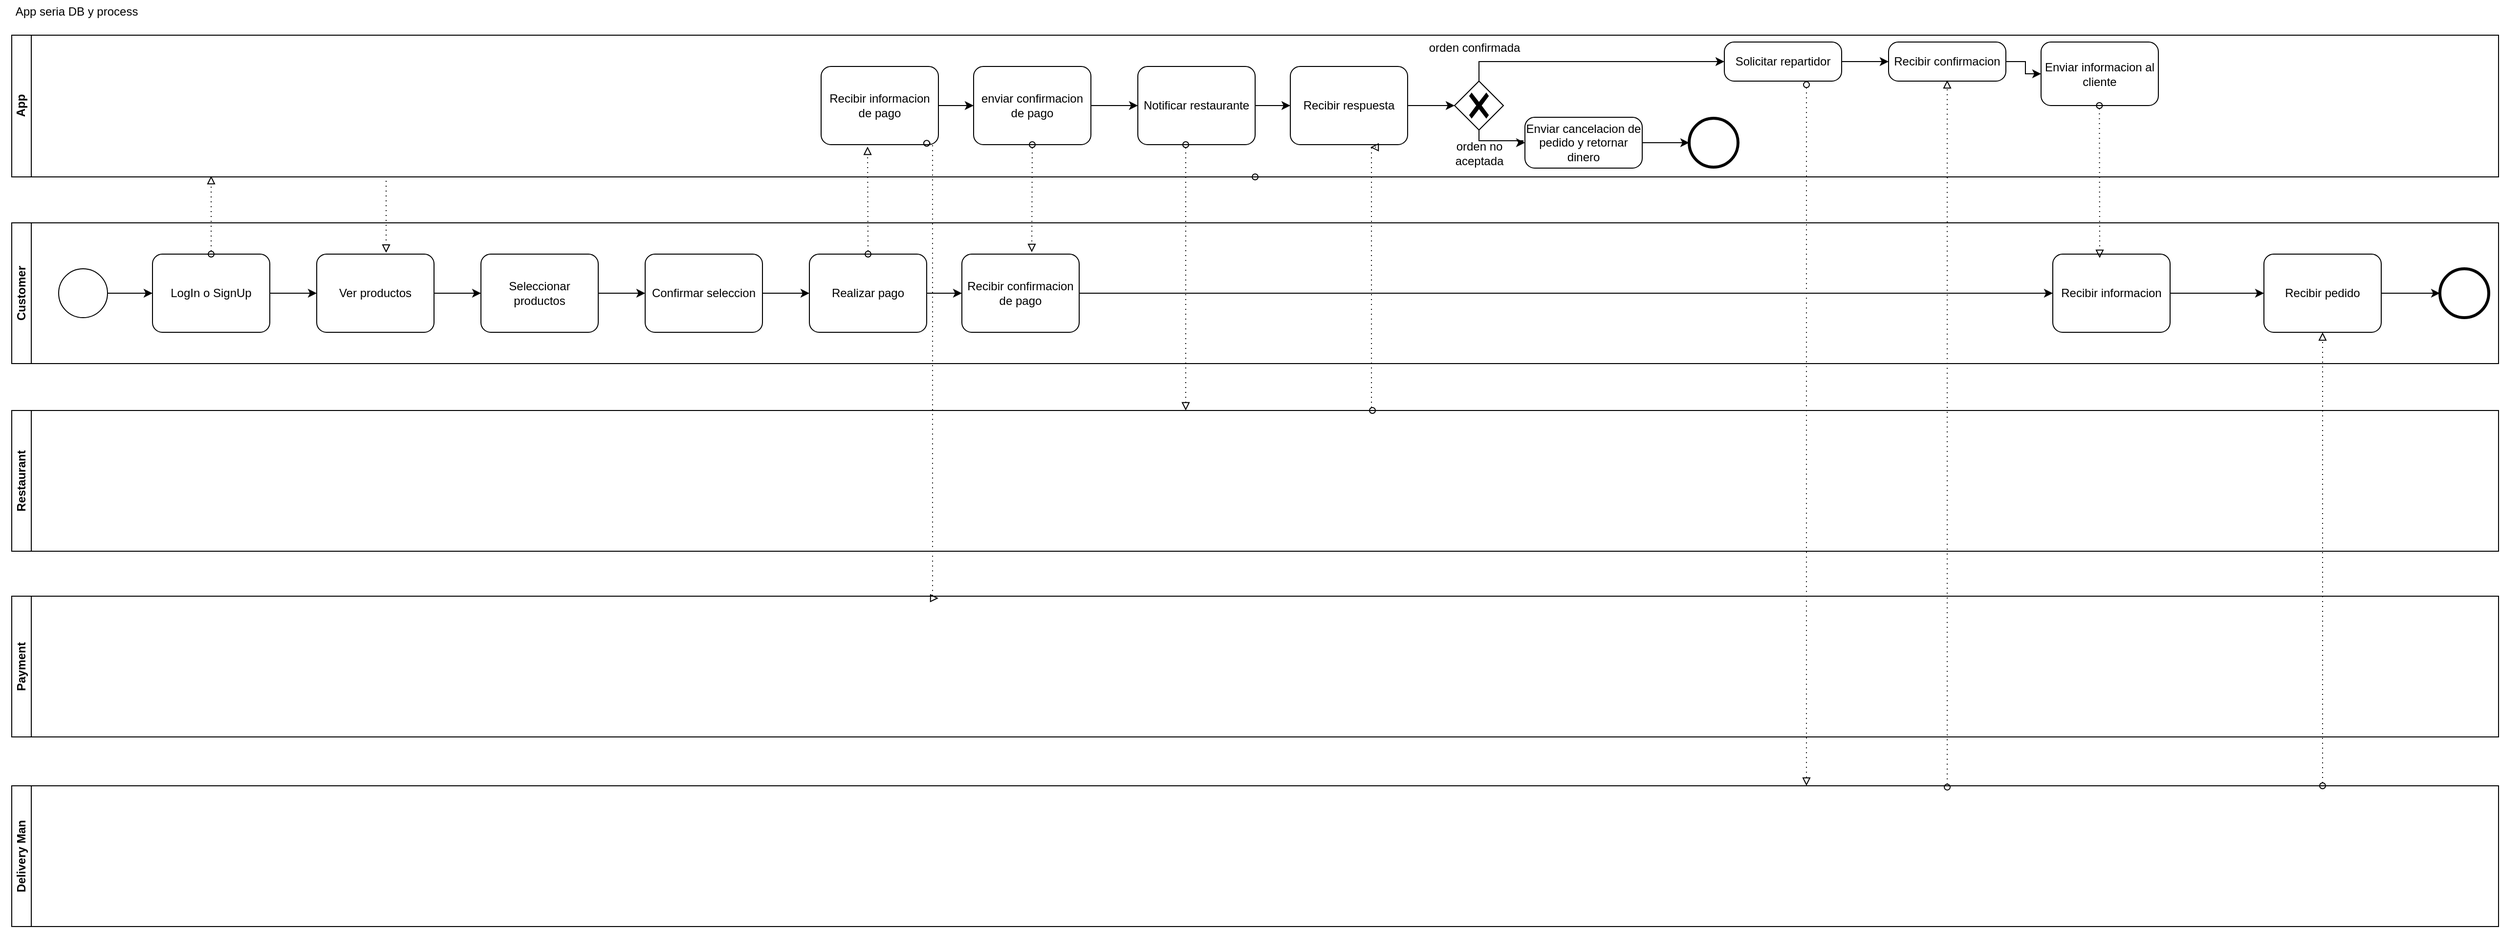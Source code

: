 <mxfile version="24.2.5" type="device">
  <diagram name="Page-1" id="yjDU_h8NxSPcD27Fw5-Q">
    <mxGraphModel dx="956" dy="1662" grid="1" gridSize="12" guides="1" tooltips="1" connect="1" arrows="1" fold="1" page="1" pageScale="1" pageWidth="850" pageHeight="1100" math="0" shadow="0">
      <root>
        <mxCell id="0" />
        <mxCell id="1" parent="0" />
        <mxCell id="djFW_DT7Vp9UyQ-FkoS0-1" value="Customer" style="swimlane;startSize=20;horizontal=0;html=1;whiteSpace=wrap;" vertex="1" parent="1">
          <mxGeometry x="96" y="96" width="2544" height="144" as="geometry" />
        </mxCell>
        <mxCell id="djFW_DT7Vp9UyQ-FkoS0-5" value="" style="points=[[0.145,0.145,0],[0.5,0,0],[0.855,0.145,0],[1,0.5,0],[0.855,0.855,0],[0.5,1,0],[0.145,0.855,0],[0,0.5,0]];shape=mxgraph.bpmn.event;html=1;verticalLabelPosition=bottom;labelBackgroundColor=#ffffff;verticalAlign=top;align=center;perimeter=ellipsePerimeter;outlineConnect=0;aspect=fixed;outline=standard;symbol=general;" vertex="1" parent="djFW_DT7Vp9UyQ-FkoS0-1">
          <mxGeometry x="48" y="47" width="50" height="50" as="geometry" />
        </mxCell>
        <mxCell id="djFW_DT7Vp9UyQ-FkoS0-6" value="LogIn o SignUp" style="points=[[0.25,0,0],[0.5,0,0],[0.75,0,0],[1,0.25,0],[1,0.5,0],[1,0.75,0],[0.75,1,0],[0.5,1,0],[0.25,1,0],[0,0.75,0],[0,0.5,0],[0,0.25,0]];shape=mxgraph.bpmn.task;whiteSpace=wrap;rectStyle=rounded;size=10;html=1;container=1;expand=0;collapsible=0;taskMarker=abstract;" vertex="1" parent="djFW_DT7Vp9UyQ-FkoS0-1">
          <mxGeometry x="144" y="32" width="120" height="80" as="geometry" />
        </mxCell>
        <mxCell id="djFW_DT7Vp9UyQ-FkoS0-7" style="edgeStyle=orthogonalEdgeStyle;rounded=0;orthogonalLoop=1;jettySize=auto;html=1;entryX=0;entryY=0.5;entryDx=0;entryDy=0;entryPerimeter=0;" edge="1" parent="djFW_DT7Vp9UyQ-FkoS0-1" source="djFW_DT7Vp9UyQ-FkoS0-5" target="djFW_DT7Vp9UyQ-FkoS0-6">
          <mxGeometry relative="1" as="geometry" />
        </mxCell>
        <mxCell id="djFW_DT7Vp9UyQ-FkoS0-10" value="Ver productos" style="points=[[0.25,0,0],[0.5,0,0],[0.75,0,0],[1,0.25,0],[1,0.5,0],[1,0.75,0],[0.75,1,0],[0.5,1,0],[0.25,1,0],[0,0.75,0],[0,0.5,0],[0,0.25,0]];shape=mxgraph.bpmn.task;whiteSpace=wrap;rectStyle=rounded;size=10;html=1;container=1;expand=0;collapsible=0;taskMarker=abstract;" vertex="1" parent="djFW_DT7Vp9UyQ-FkoS0-1">
          <mxGeometry x="312" y="32" width="120" height="80" as="geometry" />
        </mxCell>
        <mxCell id="djFW_DT7Vp9UyQ-FkoS0-12" style="edgeStyle=orthogonalEdgeStyle;rounded=0;orthogonalLoop=1;jettySize=auto;html=1;entryX=0;entryY=0.5;entryDx=0;entryDy=0;entryPerimeter=0;" edge="1" parent="djFW_DT7Vp9UyQ-FkoS0-1" source="djFW_DT7Vp9UyQ-FkoS0-6" target="djFW_DT7Vp9UyQ-FkoS0-10">
          <mxGeometry relative="1" as="geometry" />
        </mxCell>
        <mxCell id="djFW_DT7Vp9UyQ-FkoS0-13" value="Seleccionar productos" style="points=[[0.25,0,0],[0.5,0,0],[0.75,0,0],[1,0.25,0],[1,0.5,0],[1,0.75,0],[0.75,1,0],[0.5,1,0],[0.25,1,0],[0,0.75,0],[0,0.5,0],[0,0.25,0]];shape=mxgraph.bpmn.task;whiteSpace=wrap;rectStyle=rounded;size=10;html=1;container=1;expand=0;collapsible=0;taskMarker=abstract;" vertex="1" parent="djFW_DT7Vp9UyQ-FkoS0-1">
          <mxGeometry x="480" y="32" width="120" height="80" as="geometry" />
        </mxCell>
        <mxCell id="djFW_DT7Vp9UyQ-FkoS0-15" style="edgeStyle=orthogonalEdgeStyle;rounded=0;orthogonalLoop=1;jettySize=auto;html=1;entryX=0;entryY=0.5;entryDx=0;entryDy=0;entryPerimeter=0;" edge="1" parent="djFW_DT7Vp9UyQ-FkoS0-1" source="djFW_DT7Vp9UyQ-FkoS0-10" target="djFW_DT7Vp9UyQ-FkoS0-13">
          <mxGeometry relative="1" as="geometry" />
        </mxCell>
        <mxCell id="djFW_DT7Vp9UyQ-FkoS0-16" value="Confirmar seleccion" style="points=[[0.25,0,0],[0.5,0,0],[0.75,0,0],[1,0.25,0],[1,0.5,0],[1,0.75,0],[0.75,1,0],[0.5,1,0],[0.25,1,0],[0,0.75,0],[0,0.5,0],[0,0.25,0]];shape=mxgraph.bpmn.task;whiteSpace=wrap;rectStyle=rounded;size=10;html=1;container=1;expand=0;collapsible=0;taskMarker=abstract;" vertex="1" parent="djFW_DT7Vp9UyQ-FkoS0-1">
          <mxGeometry x="648" y="32" width="120" height="80" as="geometry" />
        </mxCell>
        <mxCell id="djFW_DT7Vp9UyQ-FkoS0-17" style="edgeStyle=orthogonalEdgeStyle;rounded=0;orthogonalLoop=1;jettySize=auto;html=1;entryX=0;entryY=0.5;entryDx=0;entryDy=0;entryPerimeter=0;" edge="1" parent="djFW_DT7Vp9UyQ-FkoS0-1" source="djFW_DT7Vp9UyQ-FkoS0-13" target="djFW_DT7Vp9UyQ-FkoS0-16">
          <mxGeometry relative="1" as="geometry" />
        </mxCell>
        <mxCell id="djFW_DT7Vp9UyQ-FkoS0-18" value="Realizar pago" style="points=[[0.25,0,0],[0.5,0,0],[0.75,0,0],[1,0.25,0],[1,0.5,0],[1,0.75,0],[0.75,1,0],[0.5,1,0],[0.25,1,0],[0,0.75,0],[0,0.5,0],[0,0.25,0]];shape=mxgraph.bpmn.task;whiteSpace=wrap;rectStyle=rounded;size=10;html=1;container=1;expand=0;collapsible=0;taskMarker=abstract;" vertex="1" parent="djFW_DT7Vp9UyQ-FkoS0-1">
          <mxGeometry x="816" y="32" width="120" height="80" as="geometry" />
        </mxCell>
        <mxCell id="djFW_DT7Vp9UyQ-FkoS0-19" style="edgeStyle=orthogonalEdgeStyle;rounded=0;orthogonalLoop=1;jettySize=auto;html=1;entryX=0;entryY=0.5;entryDx=0;entryDy=0;entryPerimeter=0;" edge="1" parent="djFW_DT7Vp9UyQ-FkoS0-1" source="djFW_DT7Vp9UyQ-FkoS0-16" target="djFW_DT7Vp9UyQ-FkoS0-18">
          <mxGeometry relative="1" as="geometry" />
        </mxCell>
        <mxCell id="djFW_DT7Vp9UyQ-FkoS0-23" value="Recibir confirmacion de pago" style="points=[[0.25,0,0],[0.5,0,0],[0.75,0,0],[1,0.25,0],[1,0.5,0],[1,0.75,0],[0.75,1,0],[0.5,1,0],[0.25,1,0],[0,0.75,0],[0,0.5,0],[0,0.25,0]];shape=mxgraph.bpmn.task;whiteSpace=wrap;rectStyle=rounded;size=10;html=1;container=1;expand=0;collapsible=0;taskMarker=abstract;" vertex="1" parent="djFW_DT7Vp9UyQ-FkoS0-1">
          <mxGeometry x="972" y="32" width="120" height="80" as="geometry" />
        </mxCell>
        <mxCell id="djFW_DT7Vp9UyQ-FkoS0-24" style="edgeStyle=orthogonalEdgeStyle;rounded=0;orthogonalLoop=1;jettySize=auto;html=1;entryX=0;entryY=0.5;entryDx=0;entryDy=0;entryPerimeter=0;" edge="1" parent="djFW_DT7Vp9UyQ-FkoS0-1" source="djFW_DT7Vp9UyQ-FkoS0-18" target="djFW_DT7Vp9UyQ-FkoS0-23">
          <mxGeometry relative="1" as="geometry" />
        </mxCell>
        <mxCell id="djFW_DT7Vp9UyQ-FkoS0-58" value="Recibir informacion" style="points=[[0.25,0,0],[0.5,0,0],[0.75,0,0],[1,0.25,0],[1,0.5,0],[1,0.75,0],[0.75,1,0],[0.5,1,0],[0.25,1,0],[0,0.75,0],[0,0.5,0],[0,0.25,0]];shape=mxgraph.bpmn.task;whiteSpace=wrap;rectStyle=rounded;size=10;html=1;container=1;expand=0;collapsible=0;taskMarker=abstract;" vertex="1" parent="djFW_DT7Vp9UyQ-FkoS0-1">
          <mxGeometry x="2088" y="32" width="120" height="80" as="geometry" />
        </mxCell>
        <mxCell id="djFW_DT7Vp9UyQ-FkoS0-59" style="edgeStyle=orthogonalEdgeStyle;rounded=0;orthogonalLoop=1;jettySize=auto;html=1;entryX=0;entryY=0.5;entryDx=0;entryDy=0;entryPerimeter=0;" edge="1" parent="djFW_DT7Vp9UyQ-FkoS0-1" source="djFW_DT7Vp9UyQ-FkoS0-23" target="djFW_DT7Vp9UyQ-FkoS0-58">
          <mxGeometry relative="1" as="geometry" />
        </mxCell>
        <mxCell id="djFW_DT7Vp9UyQ-FkoS0-62" value="" style="edgeStyle=elbowEdgeStyle;fontSize=12;html=1;endFill=0;startFill=0;endSize=6;startSize=6;dashed=1;dashPattern=1 4;endArrow=block;startArrow=oval;rounded=0;exitX=0.7;exitY=1.092;exitDx=0;exitDy=0;exitPerimeter=0;" edge="1" parent="djFW_DT7Vp9UyQ-FkoS0-1" source="djFW_DT7Vp9UyQ-FkoS0-38">
          <mxGeometry width="160" relative="1" as="geometry">
            <mxPoint x="1838" y="245" as="sourcePoint" />
            <mxPoint x="1836" y="576" as="targetPoint" />
            <Array as="points" />
          </mxGeometry>
        </mxCell>
        <mxCell id="djFW_DT7Vp9UyQ-FkoS0-72" style="edgeStyle=orthogonalEdgeStyle;rounded=0;orthogonalLoop=1;jettySize=auto;html=1;" edge="1" parent="djFW_DT7Vp9UyQ-FkoS0-1" source="djFW_DT7Vp9UyQ-FkoS0-69" target="djFW_DT7Vp9UyQ-FkoS0-71">
          <mxGeometry relative="1" as="geometry" />
        </mxCell>
        <mxCell id="djFW_DT7Vp9UyQ-FkoS0-69" value="Recibir pedido" style="points=[[0.25,0,0],[0.5,0,0],[0.75,0,0],[1,0.25,0],[1,0.5,0],[1,0.75,0],[0.75,1,0],[0.5,1,0],[0.25,1,0],[0,0.75,0],[0,0.5,0],[0,0.25,0]];shape=mxgraph.bpmn.task;whiteSpace=wrap;rectStyle=rounded;size=10;html=1;container=1;expand=0;collapsible=0;taskMarker=abstract;" vertex="1" parent="djFW_DT7Vp9UyQ-FkoS0-1">
          <mxGeometry x="2304" y="32" width="120" height="80" as="geometry" />
        </mxCell>
        <mxCell id="djFW_DT7Vp9UyQ-FkoS0-70" style="edgeStyle=orthogonalEdgeStyle;rounded=0;orthogonalLoop=1;jettySize=auto;html=1;entryX=0;entryY=0.5;entryDx=0;entryDy=0;entryPerimeter=0;" edge="1" parent="djFW_DT7Vp9UyQ-FkoS0-1" source="djFW_DT7Vp9UyQ-FkoS0-58" target="djFW_DT7Vp9UyQ-FkoS0-69">
          <mxGeometry relative="1" as="geometry" />
        </mxCell>
        <mxCell id="djFW_DT7Vp9UyQ-FkoS0-71" value="" style="points=[[0.145,0.145,0],[0.5,0,0],[0.855,0.145,0],[1,0.5,0],[0.855,0.855,0],[0.5,1,0],[0.145,0.855,0],[0,0.5,0]];shape=mxgraph.bpmn.event;html=1;verticalLabelPosition=bottom;labelBackgroundColor=#ffffff;verticalAlign=top;align=center;perimeter=ellipsePerimeter;outlineConnect=0;aspect=fixed;outline=end;symbol=terminate2;" vertex="1" parent="djFW_DT7Vp9UyQ-FkoS0-1">
          <mxGeometry x="2484" y="47" width="50" height="50" as="geometry" />
        </mxCell>
        <mxCell id="djFW_DT7Vp9UyQ-FkoS0-2" value="Restaurant" style="swimlane;startSize=20;horizontal=0;html=1;whiteSpace=wrap;" vertex="1" parent="1">
          <mxGeometry x="96" y="288" width="2544" height="144" as="geometry" />
        </mxCell>
        <mxCell id="djFW_DT7Vp9UyQ-FkoS0-73" value="" style="edgeStyle=elbowEdgeStyle;fontSize=12;html=1;endFill=0;startFill=0;endSize=6;startSize=6;dashed=1;dashPattern=1 4;endArrow=block;startArrow=oval;rounded=0;" edge="1" parent="djFW_DT7Vp9UyQ-FkoS0-2">
          <mxGeometry width="160" relative="1" as="geometry">
            <mxPoint x="2364" y="384" as="sourcePoint" />
            <mxPoint x="2363.67" y="-80" as="targetPoint" />
            <Array as="points" />
          </mxGeometry>
        </mxCell>
        <mxCell id="djFW_DT7Vp9UyQ-FkoS0-3" value="Payment" style="swimlane;startSize=20;horizontal=0;html=1;whiteSpace=wrap;" vertex="1" parent="1">
          <mxGeometry x="96" y="478" width="2544" height="144" as="geometry" />
        </mxCell>
        <mxCell id="djFW_DT7Vp9UyQ-FkoS0-4" value="App" style="swimlane;startSize=20;horizontal=0;html=1;whiteSpace=wrap;" vertex="1" parent="1">
          <mxGeometry x="96" y="-96" width="2544" height="145" as="geometry" />
        </mxCell>
        <mxCell id="djFW_DT7Vp9UyQ-FkoS0-26" value="Recibir informacion de pago" style="points=[[0.25,0,0],[0.5,0,0],[0.75,0,0],[1,0.25,0],[1,0.5,0],[1,0.75,0],[0.75,1,0],[0.5,1,0],[0.25,1,0],[0,0.75,0],[0,0.5,0],[0,0.25,0]];shape=mxgraph.bpmn.task;whiteSpace=wrap;rectStyle=rounded;size=10;html=1;container=1;expand=0;collapsible=0;taskMarker=abstract;" vertex="1" parent="djFW_DT7Vp9UyQ-FkoS0-4">
          <mxGeometry x="828" y="32" width="120" height="80" as="geometry" />
        </mxCell>
        <mxCell id="djFW_DT7Vp9UyQ-FkoS0-27" value="enviar confirmacion de pago" style="points=[[0.25,0,0],[0.5,0,0],[0.75,0,0],[1,0.25,0],[1,0.5,0],[1,0.75,0],[0.75,1,0],[0.5,1,0],[0.25,1,0],[0,0.75,0],[0,0.5,0],[0,0.25,0]];shape=mxgraph.bpmn.task;whiteSpace=wrap;rectStyle=rounded;size=10;html=1;container=1;expand=0;collapsible=0;taskMarker=abstract;" vertex="1" parent="djFW_DT7Vp9UyQ-FkoS0-4">
          <mxGeometry x="984" y="32" width="120" height="80" as="geometry" />
        </mxCell>
        <mxCell id="djFW_DT7Vp9UyQ-FkoS0-28" style="edgeStyle=orthogonalEdgeStyle;rounded=0;orthogonalLoop=1;jettySize=auto;html=1;exitX=1;exitY=0.5;exitDx=0;exitDy=0;exitPerimeter=0;entryX=0;entryY=0.5;entryDx=0;entryDy=0;entryPerimeter=0;" edge="1" parent="djFW_DT7Vp9UyQ-FkoS0-4" source="djFW_DT7Vp9UyQ-FkoS0-26" target="djFW_DT7Vp9UyQ-FkoS0-27">
          <mxGeometry relative="1" as="geometry" />
        </mxCell>
        <mxCell id="djFW_DT7Vp9UyQ-FkoS0-29" value="Notificar restaurante" style="points=[[0.25,0,0],[0.5,0,0],[0.75,0,0],[1,0.25,0],[1,0.5,0],[1,0.75,0],[0.75,1,0],[0.5,1,0],[0.25,1,0],[0,0.75,0],[0,0.5,0],[0,0.25,0]];shape=mxgraph.bpmn.task;whiteSpace=wrap;rectStyle=rounded;size=10;html=1;container=1;expand=0;collapsible=0;taskMarker=abstract;" vertex="1" parent="djFW_DT7Vp9UyQ-FkoS0-4">
          <mxGeometry x="1152" y="32" width="120" height="80" as="geometry" />
        </mxCell>
        <mxCell id="djFW_DT7Vp9UyQ-FkoS0-30" style="edgeStyle=orthogonalEdgeStyle;rounded=0;orthogonalLoop=1;jettySize=auto;html=1;entryX=0;entryY=0.5;entryDx=0;entryDy=0;entryPerimeter=0;" edge="1" parent="djFW_DT7Vp9UyQ-FkoS0-4" source="djFW_DT7Vp9UyQ-FkoS0-27" target="djFW_DT7Vp9UyQ-FkoS0-29">
          <mxGeometry relative="1" as="geometry" />
        </mxCell>
        <mxCell id="djFW_DT7Vp9UyQ-FkoS0-31" value="" style="edgeStyle=elbowEdgeStyle;fontSize=12;html=1;endFill=0;startFill=0;endSize=6;startSize=6;dashed=1;dashPattern=1 4;endArrow=block;startArrow=oval;rounded=0;exitX=0.5;exitY=1;exitDx=0;exitDy=0;exitPerimeter=0;" edge="1" parent="djFW_DT7Vp9UyQ-FkoS0-4">
          <mxGeometry width="160" relative="1" as="geometry">
            <mxPoint x="1201" y="112" as="sourcePoint" />
            <mxPoint x="1201" y="384" as="targetPoint" />
            <Array as="points">
              <mxPoint x="1201" y="252" />
            </Array>
          </mxGeometry>
        </mxCell>
        <mxCell id="djFW_DT7Vp9UyQ-FkoS0-37" style="edgeStyle=orthogonalEdgeStyle;rounded=0;orthogonalLoop=1;jettySize=auto;html=1;" edge="1" parent="djFW_DT7Vp9UyQ-FkoS0-4" source="djFW_DT7Vp9UyQ-FkoS0-32" target="djFW_DT7Vp9UyQ-FkoS0-36">
          <mxGeometry relative="1" as="geometry" />
        </mxCell>
        <mxCell id="djFW_DT7Vp9UyQ-FkoS0-32" value="Recibir respuesta" style="points=[[0.25,0,0],[0.5,0,0],[0.75,0,0],[1,0.25,0],[1,0.5,0],[1,0.75,0],[0.75,1,0],[0.5,1,0],[0.25,1,0],[0,0.75,0],[0,0.5,0],[0,0.25,0]];shape=mxgraph.bpmn.task;whiteSpace=wrap;rectStyle=rounded;size=10;html=1;container=1;expand=0;collapsible=0;taskMarker=abstract;" vertex="1" parent="djFW_DT7Vp9UyQ-FkoS0-4">
          <mxGeometry x="1308" y="32" width="120" height="80" as="geometry" />
        </mxCell>
        <mxCell id="djFW_DT7Vp9UyQ-FkoS0-33" style="edgeStyle=orthogonalEdgeStyle;rounded=0;orthogonalLoop=1;jettySize=auto;html=1;entryX=0;entryY=0.5;entryDx=0;entryDy=0;entryPerimeter=0;" edge="1" parent="djFW_DT7Vp9UyQ-FkoS0-4" source="djFW_DT7Vp9UyQ-FkoS0-29" target="djFW_DT7Vp9UyQ-FkoS0-32">
          <mxGeometry relative="1" as="geometry" />
        </mxCell>
        <mxCell id="djFW_DT7Vp9UyQ-FkoS0-36" value="" style="points=[[0.25,0.25,0],[0.5,0,0],[0.75,0.25,0],[1,0.5,0],[0.75,0.75,0],[0.5,1,0],[0.25,0.75,0],[0,0.5,0]];shape=mxgraph.bpmn.gateway2;html=1;verticalLabelPosition=bottom;labelBackgroundColor=#ffffff;verticalAlign=top;align=center;perimeter=rhombusPerimeter;outlineConnect=0;outline=none;symbol=none;gwType=exclusive;" vertex="1" parent="djFW_DT7Vp9UyQ-FkoS0-4">
          <mxGeometry x="1476" y="47" width="50" height="50" as="geometry" />
        </mxCell>
        <mxCell id="djFW_DT7Vp9UyQ-FkoS0-38" value="Solicitar repartidor" style="points=[[0.25,0,0],[0.5,0,0],[0.75,0,0],[1,0.25,0],[1,0.5,0],[1,0.75,0],[0.75,1,0],[0.5,1,0],[0.25,1,0],[0,0.75,0],[0,0.5,0],[0,0.25,0]];shape=mxgraph.bpmn.task;whiteSpace=wrap;rectStyle=rounded;size=10;html=1;container=1;expand=0;collapsible=0;taskMarker=abstract;" vertex="1" parent="djFW_DT7Vp9UyQ-FkoS0-4">
          <mxGeometry x="1752" y="7" width="120" height="40" as="geometry" />
        </mxCell>
        <mxCell id="djFW_DT7Vp9UyQ-FkoS0-39" value="Enviar cancelacion de pedido y retornar dinero" style="points=[[0.25,0,0],[0.5,0,0],[0.75,0,0],[1,0.25,0],[1,0.5,0],[1,0.75,0],[0.75,1,0],[0.5,1,0],[0.25,1,0],[0,0.75,0],[0,0.5,0],[0,0.25,0]];shape=mxgraph.bpmn.task;whiteSpace=wrap;rectStyle=rounded;size=10;html=1;container=1;expand=0;collapsible=0;taskMarker=abstract;" vertex="1" parent="djFW_DT7Vp9UyQ-FkoS0-4">
          <mxGeometry x="1548" y="84" width="120" height="52" as="geometry" />
        </mxCell>
        <mxCell id="djFW_DT7Vp9UyQ-FkoS0-40" style="edgeStyle=orthogonalEdgeStyle;rounded=0;orthogonalLoop=1;jettySize=auto;html=1;entryX=0;entryY=0.5;entryDx=0;entryDy=0;entryPerimeter=0;" edge="1" parent="djFW_DT7Vp9UyQ-FkoS0-4" source="djFW_DT7Vp9UyQ-FkoS0-36" target="djFW_DT7Vp9UyQ-FkoS0-39">
          <mxGeometry relative="1" as="geometry">
            <Array as="points">
              <mxPoint x="1501" y="108" />
              <mxPoint x="1546" y="108" />
              <mxPoint x="1546" y="110" />
            </Array>
          </mxGeometry>
        </mxCell>
        <mxCell id="djFW_DT7Vp9UyQ-FkoS0-41" value="orden no&lt;br&gt;aceptada" style="text;html=1;align=center;verticalAlign=middle;resizable=0;points=[];autosize=1;strokeColor=none;fillColor=none;" vertex="1" parent="djFW_DT7Vp9UyQ-FkoS0-4">
          <mxGeometry x="1465" y="97" width="72" height="48" as="geometry" />
        </mxCell>
        <mxCell id="djFW_DT7Vp9UyQ-FkoS0-42" style="edgeStyle=orthogonalEdgeStyle;rounded=0;orthogonalLoop=1;jettySize=auto;html=1;exitX=0.5;exitY=0;exitDx=0;exitDy=0;exitPerimeter=0;entryX=0;entryY=0.5;entryDx=0;entryDy=0;entryPerimeter=0;" edge="1" parent="djFW_DT7Vp9UyQ-FkoS0-4" source="djFW_DT7Vp9UyQ-FkoS0-36" target="djFW_DT7Vp9UyQ-FkoS0-38">
          <mxGeometry relative="1" as="geometry" />
        </mxCell>
        <mxCell id="djFW_DT7Vp9UyQ-FkoS0-60" value="" style="points=[[0.145,0.145,0],[0.5,0,0],[0.855,0.145,0],[1,0.5,0],[0.855,0.855,0],[0.5,1,0],[0.145,0.855,0],[0,0.5,0]];shape=mxgraph.bpmn.event;html=1;verticalLabelPosition=bottom;labelBackgroundColor=#ffffff;verticalAlign=top;align=center;perimeter=ellipsePerimeter;outlineConnect=0;aspect=fixed;outline=end;symbol=terminate2;" vertex="1" parent="djFW_DT7Vp9UyQ-FkoS0-4">
          <mxGeometry x="1716" y="85" width="50" height="50" as="geometry" />
        </mxCell>
        <mxCell id="djFW_DT7Vp9UyQ-FkoS0-61" style="edgeStyle=orthogonalEdgeStyle;rounded=0;orthogonalLoop=1;jettySize=auto;html=1;entryX=0;entryY=0.5;entryDx=0;entryDy=0;entryPerimeter=0;" edge="1" parent="djFW_DT7Vp9UyQ-FkoS0-4" source="djFW_DT7Vp9UyQ-FkoS0-39" target="djFW_DT7Vp9UyQ-FkoS0-60">
          <mxGeometry relative="1" as="geometry" />
        </mxCell>
        <mxCell id="djFW_DT7Vp9UyQ-FkoS0-63" value="Recibir confirmacion" style="points=[[0.25,0,0],[0.5,0,0],[0.75,0,0],[1,0.25,0],[1,0.5,0],[1,0.75,0],[0.75,1,0],[0.5,1,0],[0.25,1,0],[0,0.75,0],[0,0.5,0],[0,0.25,0]];shape=mxgraph.bpmn.task;whiteSpace=wrap;rectStyle=rounded;size=10;html=1;container=1;expand=0;collapsible=0;taskMarker=abstract;" vertex="1" parent="djFW_DT7Vp9UyQ-FkoS0-4">
          <mxGeometry x="1920" y="7" width="120" height="40" as="geometry" />
        </mxCell>
        <mxCell id="djFW_DT7Vp9UyQ-FkoS0-64" style="edgeStyle=orthogonalEdgeStyle;rounded=0;orthogonalLoop=1;jettySize=auto;html=1;entryX=0;entryY=0.5;entryDx=0;entryDy=0;entryPerimeter=0;" edge="1" parent="djFW_DT7Vp9UyQ-FkoS0-4" source="djFW_DT7Vp9UyQ-FkoS0-38" target="djFW_DT7Vp9UyQ-FkoS0-63">
          <mxGeometry relative="1" as="geometry" />
        </mxCell>
        <mxCell id="djFW_DT7Vp9UyQ-FkoS0-66" value="Enviar informacion al cliente" style="points=[[0.25,0,0],[0.5,0,0],[0.75,0,0],[1,0.25,0],[1,0.5,0],[1,0.75,0],[0.75,1,0],[0.5,1,0],[0.25,1,0],[0,0.75,0],[0,0.5,0],[0,0.25,0]];shape=mxgraph.bpmn.task;whiteSpace=wrap;rectStyle=rounded;size=10;html=1;container=1;expand=0;collapsible=0;taskMarker=abstract;" vertex="1" parent="djFW_DT7Vp9UyQ-FkoS0-4">
          <mxGeometry x="2076" y="7" width="120" height="65" as="geometry" />
        </mxCell>
        <mxCell id="djFW_DT7Vp9UyQ-FkoS0-67" style="edgeStyle=orthogonalEdgeStyle;rounded=0;orthogonalLoop=1;jettySize=auto;html=1;entryX=0;entryY=0.5;entryDx=0;entryDy=0;entryPerimeter=0;" edge="1" parent="djFW_DT7Vp9UyQ-FkoS0-4" source="djFW_DT7Vp9UyQ-FkoS0-63" target="djFW_DT7Vp9UyQ-FkoS0-66">
          <mxGeometry relative="1" as="geometry" />
        </mxCell>
        <mxCell id="djFW_DT7Vp9UyQ-FkoS0-68" value="" style="edgeStyle=elbowEdgeStyle;fontSize=12;html=1;endFill=0;startFill=0;endSize=6;startSize=6;dashed=1;dashPattern=1 4;endArrow=block;startArrow=oval;rounded=0;exitX=0.7;exitY=1.092;exitDx=0;exitDy=0;exitPerimeter=0;" edge="1" parent="djFW_DT7Vp9UyQ-FkoS0-4">
          <mxGeometry width="160" relative="1" as="geometry">
            <mxPoint x="2135.67" y="72" as="sourcePoint" />
            <mxPoint x="2136" y="228" as="targetPoint" />
            <Array as="points" />
          </mxGeometry>
        </mxCell>
        <mxCell id="djFW_DT7Vp9UyQ-FkoS0-9" value="" style="edgeStyle=elbowEdgeStyle;fontSize=12;html=1;endFill=0;startFill=0;endSize=6;startSize=6;dashed=1;dashPattern=1 4;endArrow=block;startArrow=oval;rounded=0;exitX=0.5;exitY=0;exitDx=0;exitDy=0;exitPerimeter=0;" edge="1" parent="1" source="djFW_DT7Vp9UyQ-FkoS0-6">
          <mxGeometry width="160" relative="1" as="geometry">
            <mxPoint x="276" y="72" as="sourcePoint" />
            <mxPoint x="300" y="48" as="targetPoint" />
          </mxGeometry>
        </mxCell>
        <mxCell id="djFW_DT7Vp9UyQ-FkoS0-11" value="" style="edgeStyle=elbowEdgeStyle;fontSize=12;html=1;endFill=0;startFill=0;endSize=6;startSize=6;dashed=1;dashPattern=1 4;endArrow=block;startArrow=oval;rounded=0;exitX=0.5;exitY=1;exitDx=0;exitDy=0;entryX=0.594;entryY=-0.017;entryDx=0;entryDy=0;entryPerimeter=0;" edge="1" parent="1" source="djFW_DT7Vp9UyQ-FkoS0-4" target="djFW_DT7Vp9UyQ-FkoS0-10">
          <mxGeometry width="160" relative="1" as="geometry">
            <mxPoint x="312" y="140" as="sourcePoint" />
            <mxPoint x="312" y="60" as="targetPoint" />
            <Array as="points">
              <mxPoint x="479" y="84" />
            </Array>
          </mxGeometry>
        </mxCell>
        <mxCell id="djFW_DT7Vp9UyQ-FkoS0-14" value="Delivery Man" style="swimlane;startSize=20;horizontal=0;html=1;whiteSpace=wrap;" vertex="1" parent="1">
          <mxGeometry x="96" y="672" width="2544" height="144" as="geometry" />
        </mxCell>
        <mxCell id="djFW_DT7Vp9UyQ-FkoS0-20" value="" style="edgeStyle=elbowEdgeStyle;fontSize=12;html=1;endFill=0;startFill=0;endSize=6;startSize=6;dashed=1;dashPattern=1 4;endArrow=block;startArrow=oval;rounded=0;exitX=0.5;exitY=0;exitDx=0;exitDy=0;exitPerimeter=0;entryX=0.394;entryY=1.025;entryDx=0;entryDy=0;entryPerimeter=0;" edge="1" parent="1" target="djFW_DT7Vp9UyQ-FkoS0-26">
          <mxGeometry width="160" relative="1" as="geometry">
            <mxPoint x="972" y="128" as="sourcePoint" />
            <mxPoint x="972" y="48" as="targetPoint" />
          </mxGeometry>
        </mxCell>
        <mxCell id="djFW_DT7Vp9UyQ-FkoS0-21" value="App seria DB y process" style="text;html=1;align=center;verticalAlign=middle;resizable=0;points=[];autosize=1;strokeColor=none;fillColor=none;" vertex="1" parent="1">
          <mxGeometry x="84" y="-132" width="156" height="24" as="geometry" />
        </mxCell>
        <mxCell id="djFW_DT7Vp9UyQ-FkoS0-22" value="" style="edgeStyle=elbowEdgeStyle;fontSize=12;html=1;endFill=0;startFill=0;endSize=6;startSize=6;dashed=1;dashPattern=1 4;endArrow=block;startArrow=oval;rounded=0;exitX=0.9;exitY=0.983;exitDx=0;exitDy=0;exitPerimeter=0;" edge="1" parent="1" source="djFW_DT7Vp9UyQ-FkoS0-26">
          <mxGeometry width="160" relative="1" as="geometry">
            <mxPoint x="1044" y="48" as="sourcePoint" />
            <mxPoint x="1044" y="480" as="targetPoint" />
          </mxGeometry>
        </mxCell>
        <mxCell id="djFW_DT7Vp9UyQ-FkoS0-25" value="" style="edgeStyle=elbowEdgeStyle;fontSize=12;html=1;endFill=0;startFill=0;endSize=6;startSize=6;dashed=1;dashPattern=1 4;endArrow=block;startArrow=oval;rounded=0;entryX=0.589;entryY=-0.025;entryDx=0;entryDy=0;entryPerimeter=0;exitX=0.5;exitY=1;exitDx=0;exitDy=0;exitPerimeter=0;" edge="1" parent="1" source="djFW_DT7Vp9UyQ-FkoS0-27" target="djFW_DT7Vp9UyQ-FkoS0-23">
          <mxGeometry width="160" relative="1" as="geometry">
            <mxPoint x="1140" y="48" as="sourcePoint" />
            <mxPoint x="984" y="60" as="targetPoint" />
          </mxGeometry>
        </mxCell>
        <mxCell id="djFW_DT7Vp9UyQ-FkoS0-34" value="" style="edgeStyle=elbowEdgeStyle;fontSize=12;html=1;endFill=0;startFill=0;endSize=6;startSize=6;dashed=1;dashPattern=1 4;endArrow=block;startArrow=oval;rounded=0;entryX=0.683;entryY=1.033;entryDx=0;entryDy=0;entryPerimeter=0;" edge="1" parent="1" target="djFW_DT7Vp9UyQ-FkoS0-32">
          <mxGeometry width="160" relative="1" as="geometry">
            <mxPoint x="1488" y="288" as="sourcePoint" />
            <mxPoint x="1309" y="300" as="targetPoint" />
            <Array as="points" />
          </mxGeometry>
        </mxCell>
        <mxCell id="djFW_DT7Vp9UyQ-FkoS0-43" value="orden confirmada" style="text;html=1;align=center;verticalAlign=middle;resizable=0;points=[];autosize=1;strokeColor=none;fillColor=none;" vertex="1" parent="1">
          <mxGeometry x="1532" y="-95" width="120" height="24" as="geometry" />
        </mxCell>
        <mxCell id="djFW_DT7Vp9UyQ-FkoS0-65" value="" style="edgeStyle=elbowEdgeStyle;fontSize=12;html=1;endFill=0;startFill=0;endSize=6;startSize=6;dashed=1;dashPattern=1 4;endArrow=block;startArrow=oval;rounded=0;" edge="1" parent="1">
          <mxGeometry width="160" relative="1" as="geometry">
            <mxPoint x="2076" y="673.333" as="sourcePoint" />
            <mxPoint x="2076" y="-50" as="targetPoint" />
            <Array as="points" />
          </mxGeometry>
        </mxCell>
      </root>
    </mxGraphModel>
  </diagram>
</mxfile>
